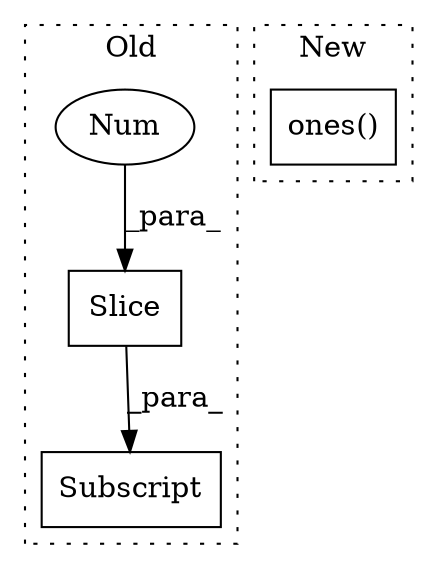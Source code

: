 digraph G {
subgraph cluster0 {
1 [label="Slice" a="80" s="15083" l="1" shape="box"];
3 [label="Num" a="76" s="15083" l="1" shape="ellipse"];
4 [label="Subscript" a="63" s="15037,0" l="49,0" shape="box"];
label = "Old";
style="dotted";
}
subgraph cluster1 {
2 [label="ones()" a="75" s="16030,16042" l="11,13" shape="box"];
label = "New";
style="dotted";
}
1 -> 4 [label="_para_"];
3 -> 1 [label="_para_"];
}